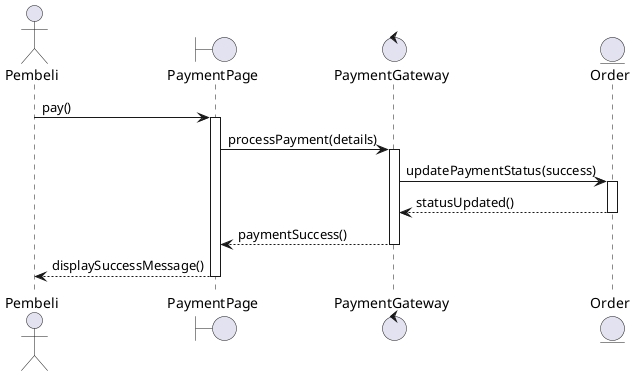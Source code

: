 @startuml
skinparam backgroundColor transparent
actor Pembeli
boundary PaymentPage
control PaymentGateway
entity Order

Pembeli -> PaymentPage : pay()
activate PaymentPage
PaymentPage -> PaymentGateway : processPayment(details)
activate PaymentGateway
PaymentGateway -> Order : updatePaymentStatus(success)
activate Order
Order --> PaymentGateway : statusUpdated()
deactivate Order
PaymentGateway --> PaymentPage : paymentSuccess()
deactivate PaymentGateway
PaymentPage --> Pembeli : displaySuccessMessage()
deactivate PaymentPage
@enduml
